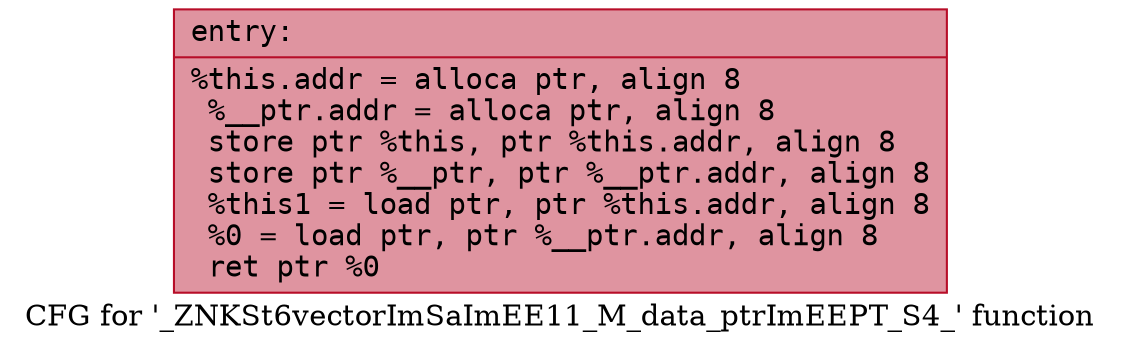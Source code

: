 digraph "CFG for '_ZNKSt6vectorImSaImEE11_M_data_ptrImEEPT_S4_' function" {
	label="CFG for '_ZNKSt6vectorImSaImEE11_M_data_ptrImEEPT_S4_' function";

	Node0x565350e1c190 [shape=record,color="#b70d28ff", style=filled, fillcolor="#b70d2870" fontname="Courier",label="{entry:\l|  %this.addr = alloca ptr, align 8\l  %__ptr.addr = alloca ptr, align 8\l  store ptr %this, ptr %this.addr, align 8\l  store ptr %__ptr, ptr %__ptr.addr, align 8\l  %this1 = load ptr, ptr %this.addr, align 8\l  %0 = load ptr, ptr %__ptr.addr, align 8\l  ret ptr %0\l}"];
}
